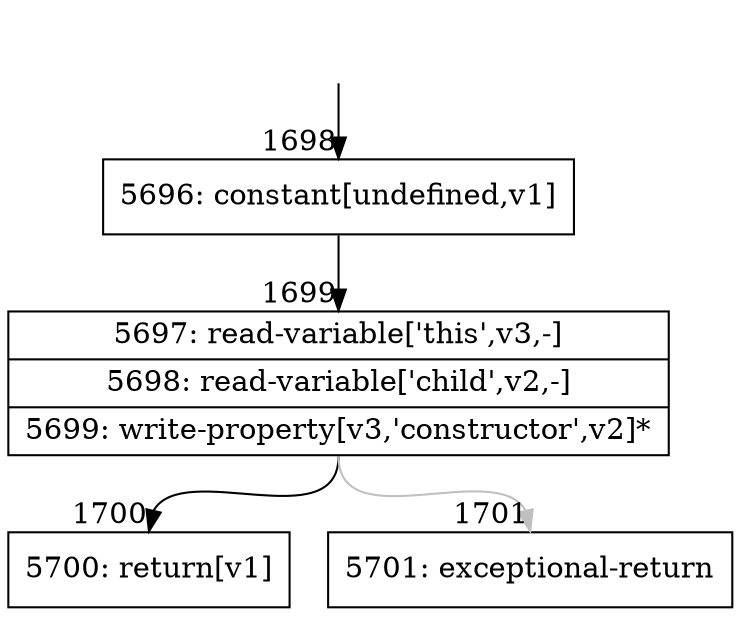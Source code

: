 digraph {
rankdir="TD"
BB_entry138[shape=none,label=""];
BB_entry138 -> BB1698 [tailport=s, headport=n, headlabel="    1698"]
BB1698 [shape=record label="{5696: constant[undefined,v1]}" ] 
BB1698 -> BB1699 [tailport=s, headport=n, headlabel="      1699"]
BB1699 [shape=record label="{5697: read-variable['this',v3,-]|5698: read-variable['child',v2,-]|5699: write-property[v3,'constructor',v2]*}" ] 
BB1699 -> BB1700 [tailport=s, headport=n, headlabel="      1700"]
BB1699 -> BB1701 [tailport=s, headport=n, color=gray, headlabel="      1701"]
BB1700 [shape=record label="{5700: return[v1]}" ] 
BB1701 [shape=record label="{5701: exceptional-return}" ] 
//#$~ 1511
}
